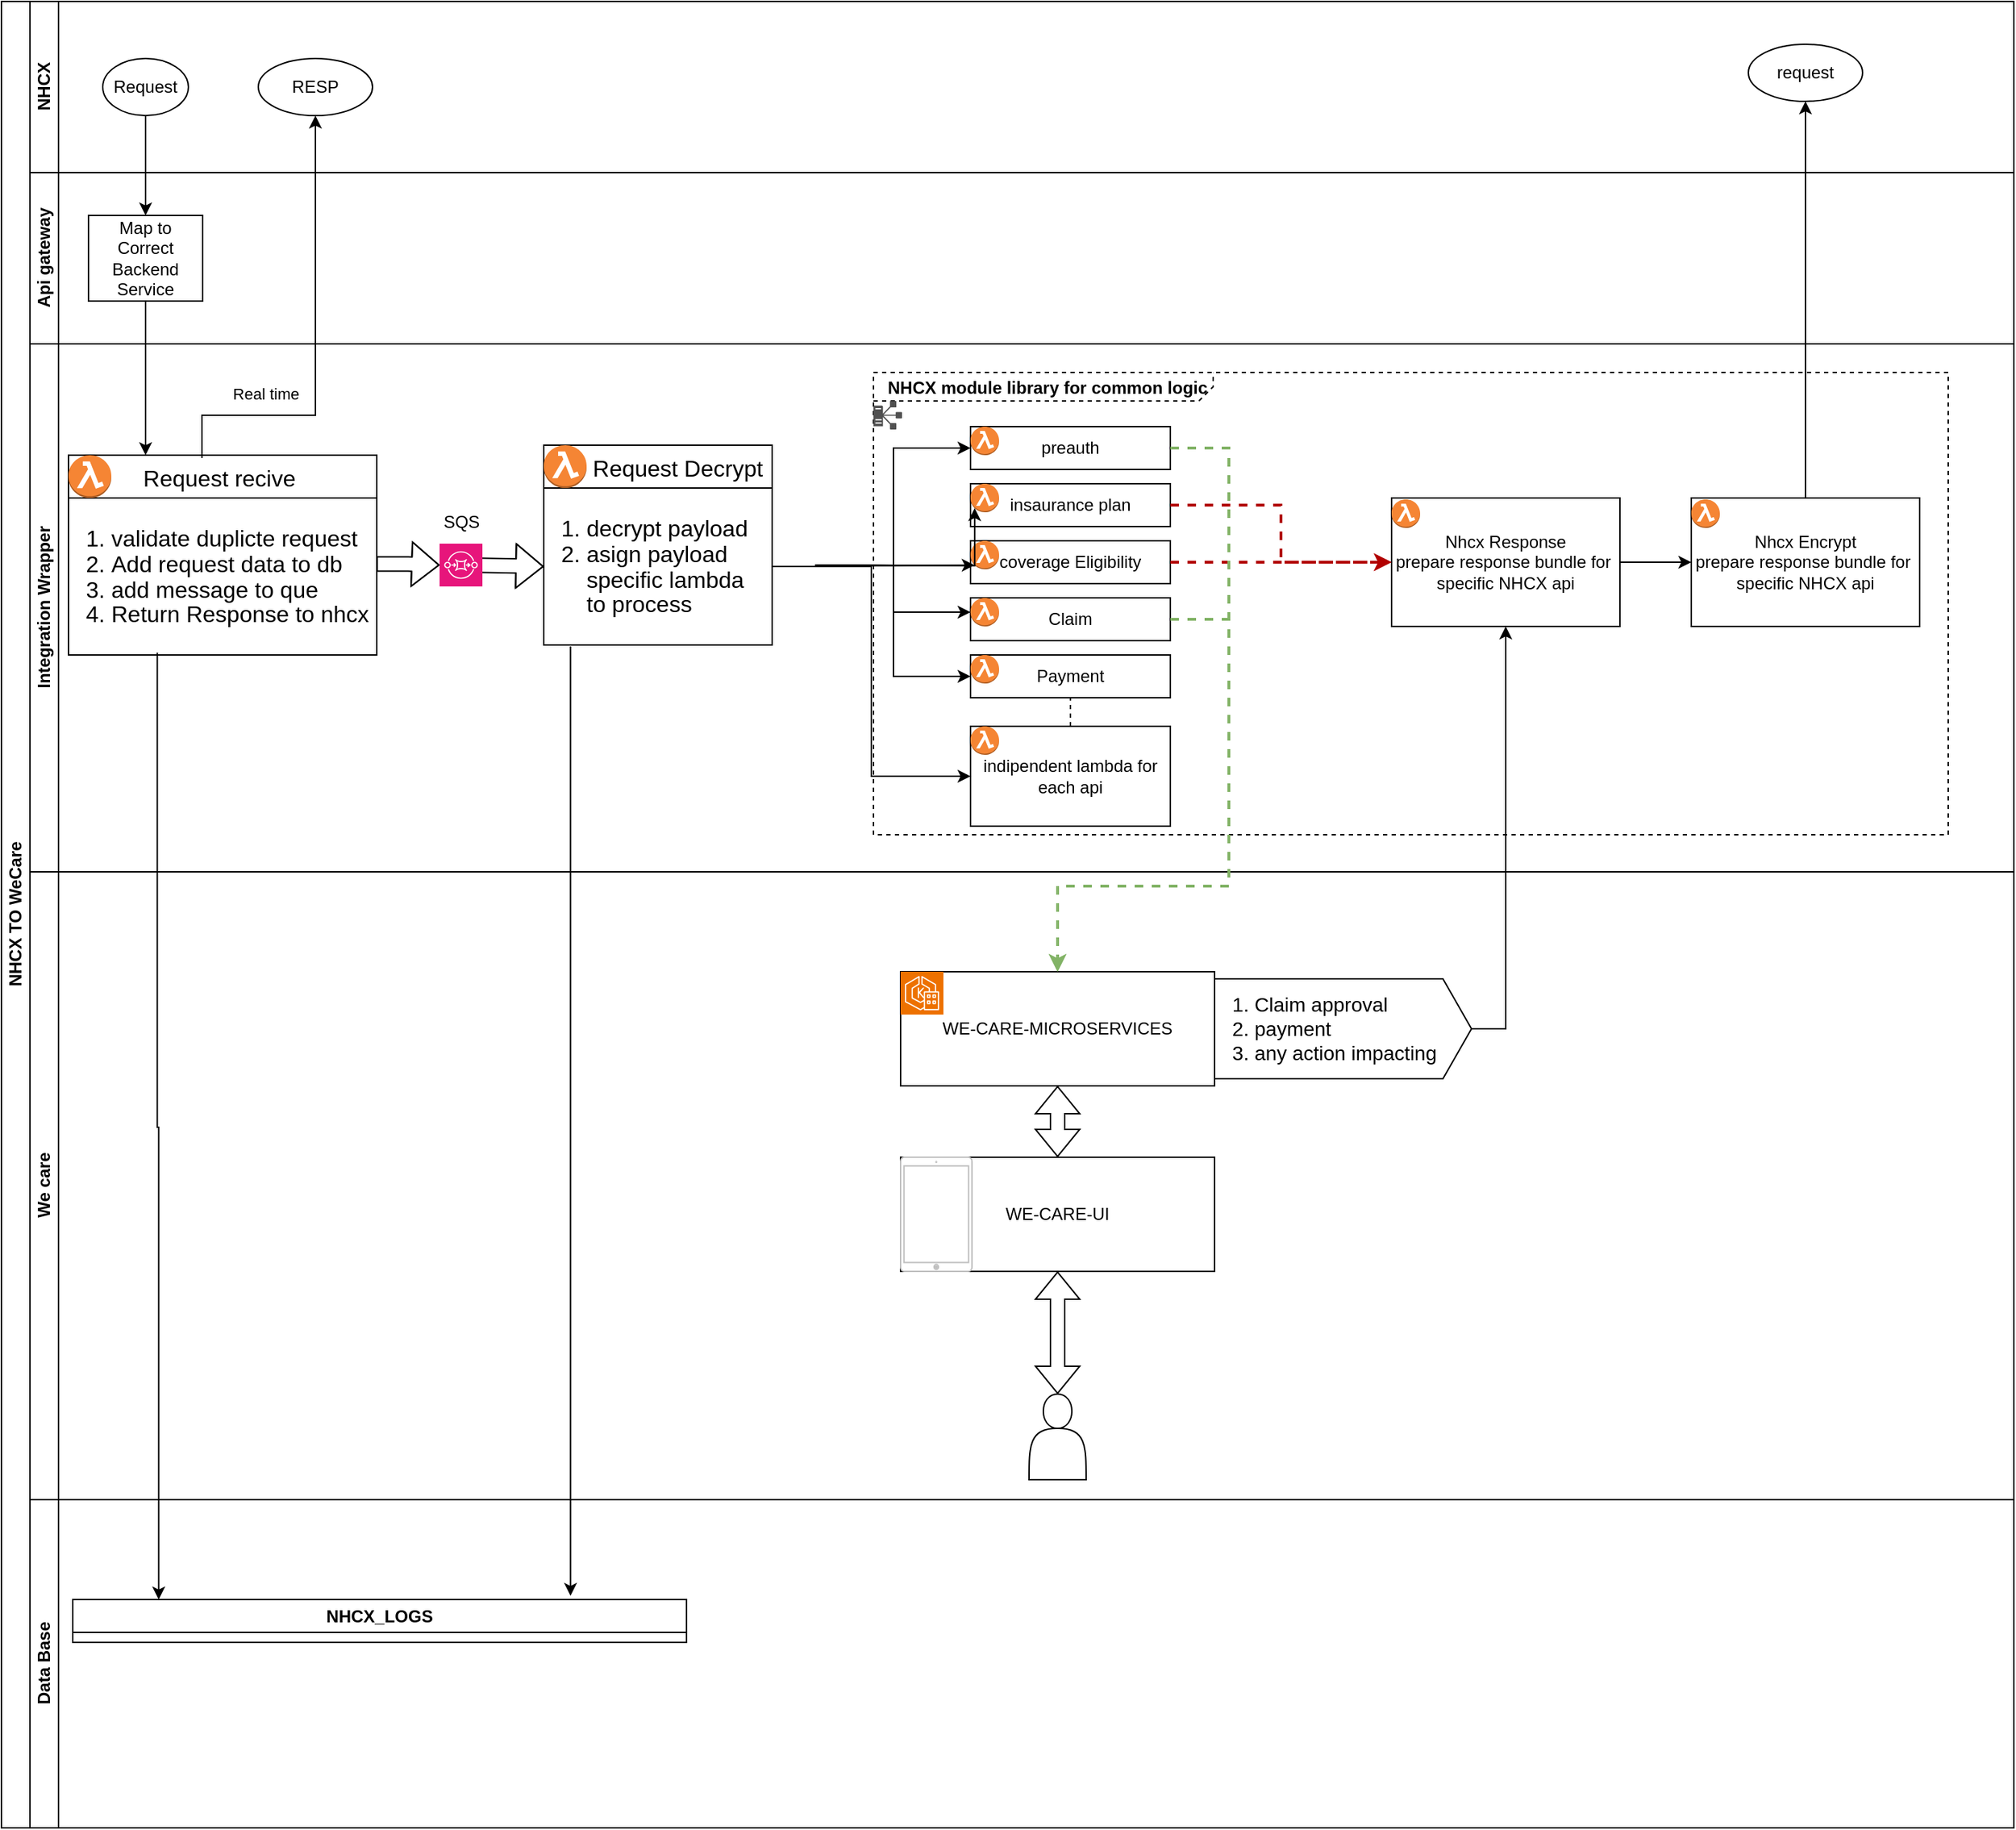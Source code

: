 <mxfile version="22.1.17" type="github" pages="5">
  <diagram id="prtHgNgQTEPvFCAcTncT" name="Claim registration">
    <mxGraphModel dx="1590" dy="873" grid="1" gridSize="10" guides="1" tooltips="1" connect="1" arrows="1" fold="1" page="1" pageScale="1" pageWidth="827" pageHeight="1169" math="0" shadow="0">
      <root>
        <mxCell id="0" />
        <mxCell id="1" parent="0" />
        <mxCell id="dNxyNK7c78bLwvsdeMH5-19" value="NHCX TO WeCare" style="swimlane;html=1;childLayout=stackLayout;resizeParent=1;resizeParentMax=0;horizontal=0;startSize=20;horizontalStack=0;align=center;" parent="1" vertex="1">
          <mxGeometry x="120" y="120" width="1410" height="1280" as="geometry">
            <mxRectangle x="120" y="120" width="40" height="60" as="alternateBounds" />
          </mxGeometry>
        </mxCell>
        <mxCell id="dNxyNK7c78bLwvsdeMH5-20" value="NHCX" style="swimlane;html=1;startSize=20;horizontal=0;" parent="dNxyNK7c78bLwvsdeMH5-19" vertex="1">
          <mxGeometry x="20" width="1390" height="120" as="geometry">
            <mxRectangle x="20" width="430" height="30" as="alternateBounds" />
          </mxGeometry>
        </mxCell>
        <UserObject label="Request" link="https://ig.hcxprotocol.io/v0.7.1/StructureDefinition-Claim.html" linkTarget="_blank" id="dNxyNK7c78bLwvsdeMH5-23">
          <mxCell style="ellipse;whiteSpace=wrap;html=1;" parent="dNxyNK7c78bLwvsdeMH5-20" vertex="1">
            <mxGeometry x="51" y="40" width="60" height="40" as="geometry" />
          </mxCell>
        </UserObject>
        <mxCell id="-nmNVNPOFhX838iEL5Bt-6" value="RESP" style="ellipse;whiteSpace=wrap;html=1;" vertex="1" parent="dNxyNK7c78bLwvsdeMH5-20">
          <mxGeometry x="160" y="40" width="80" height="40" as="geometry" />
        </mxCell>
        <mxCell id="n_Xed9ibIA65ynU_BDhb-54" value="request" style="ellipse;whiteSpace=wrap;html=1;" parent="dNxyNK7c78bLwvsdeMH5-20" vertex="1">
          <mxGeometry x="1204" y="30" width="80" height="40" as="geometry" />
        </mxCell>
        <mxCell id="dNxyNK7c78bLwvsdeMH5-21" value="Api gateway" style="swimlane;html=1;startSize=20;horizontal=0;" parent="dNxyNK7c78bLwvsdeMH5-19" vertex="1">
          <mxGeometry x="20" y="120" width="1390" height="120" as="geometry" />
        </mxCell>
        <mxCell id="dNxyNK7c78bLwvsdeMH5-24" value="Map to Correct Backend Service" style="rounded=0;whiteSpace=wrap;html=1;fontFamily=Helvetica;fontSize=12;fontColor=#000000;align=center;" parent="dNxyNK7c78bLwvsdeMH5-21" vertex="1">
          <mxGeometry x="41" y="30" width="80" height="60" as="geometry" />
        </mxCell>
        <mxCell id="dNxyNK7c78bLwvsdeMH5-22" value="Integration Wrapper&lt;br&gt;" style="swimlane;html=1;startSize=20;horizontal=0;align=center;" parent="dNxyNK7c78bLwvsdeMH5-19" vertex="1">
          <mxGeometry x="20" y="240" width="1390" height="370" as="geometry" />
        </mxCell>
        <mxCell id="-nmNVNPOFhX838iEL5Bt-11" style="edgeStyle=orthogonalEdgeStyle;rounded=0;orthogonalLoop=1;jettySize=auto;html=1;shape=flexArrow;entryX=0;entryY=0.5;entryDx=0;entryDy=0;" edge="1" parent="dNxyNK7c78bLwvsdeMH5-22" target="nkWeaoV__SSsujbizAiu-46">
          <mxGeometry relative="1" as="geometry">
            <mxPoint x="306.0" y="155" as="sourcePoint" />
            <mxPoint x="330" y="150" as="targetPoint" />
          </mxGeometry>
        </mxCell>
        <mxCell id="-nmNVNPOFhX838iEL5Bt-9" value="&lt;meta charset=&quot;utf-8&quot;&gt;&lt;span style=&quot;color: rgb(0, 0, 0); font-family: Helvetica; font-size: 11px; font-style: normal; font-variant-ligatures: normal; font-variant-caps: normal; font-weight: 400; letter-spacing: normal; orphans: 2; text-align: center; text-indent: 0px; text-transform: none; widows: 2; word-spacing: 0px; -webkit-text-stroke-width: 0px; background-color: rgb(255, 255, 255); text-decoration-thickness: initial; text-decoration-style: initial; text-decoration-color: initial; float: none; display: inline !important;&quot;&gt;Real time&lt;/span&gt;" style="text;html=1;align=center;verticalAlign=middle;resizable=0;points=[];autosize=1;strokeColor=none;fillColor=none;" vertex="1" parent="dNxyNK7c78bLwvsdeMH5-22">
          <mxGeometry x="130" y="20" width="70" height="30" as="geometry" />
        </mxCell>
        <mxCell id="-nmNVNPOFhX838iEL5Bt-12" value="" style="sketch=0;points=[[0,0,0],[0.25,0,0],[0.5,0,0],[0.75,0,0],[1,0,0],[0,1,0],[0.25,1,0],[0.5,1,0],[0.75,1,0],[1,1,0],[0,0.25,0],[0,0.5,0],[0,0.75,0],[1,0.25,0],[1,0.5,0],[1,0.75,0]];outlineConnect=0;fontColor=#232F3E;fillColor=#E7157B;strokeColor=#ffffff;dashed=0;verticalLabelPosition=bottom;verticalAlign=top;align=center;html=1;fontSize=12;fontStyle=0;aspect=fixed;shape=mxgraph.aws4.resourceIcon;resIcon=mxgraph.aws4.sqs;" vertex="1" parent="dNxyNK7c78bLwvsdeMH5-22">
          <mxGeometry x="287" y="140" width="30" height="30" as="geometry" />
        </mxCell>
        <mxCell id="-nmNVNPOFhX838iEL5Bt-13" value="" style="edgeStyle=orthogonalEdgeStyle;rounded=0;orthogonalLoop=1;jettySize=auto;html=1;shape=flexArrow;exitX=0.999;exitY=0.421;exitDx=0;exitDy=0;exitPerimeter=0;" edge="1" parent="dNxyNK7c78bLwvsdeMH5-22" source="nkWeaoV__SSsujbizAiu-28" target="-nmNVNPOFhX838iEL5Bt-12">
          <mxGeometry relative="1" as="geometry">
            <mxPoint x="251" y="155" as="sourcePoint" />
            <mxPoint x="480" y="515" as="targetPoint" />
          </mxGeometry>
        </mxCell>
        <mxCell id="-nmNVNPOFhX838iEL5Bt-14" value="SQS" style="text;html=1;align=center;verticalAlign=middle;resizable=0;points=[];autosize=1;strokeColor=none;fillColor=none;" vertex="1" parent="dNxyNK7c78bLwvsdeMH5-22">
          <mxGeometry x="277" y="110" width="50" height="30" as="geometry" />
        </mxCell>
        <mxCell id="nkWeaoV__SSsujbizAiu-27" value="Request recive " style="shape=table;startSize=30;container=1;collapsible=0;childLayout=tableLayout;fixedRows=1;rowLines=0;fontStyle=0;strokeColor=default;fontSize=16;" vertex="1" parent="dNxyNK7c78bLwvsdeMH5-22">
          <mxGeometry x="27" y="78" width="216" height="140" as="geometry" />
        </mxCell>
        <mxCell id="nkWeaoV__SSsujbizAiu-28" value="" style="shape=tableRow;horizontal=0;startSize=0;swimlaneHead=0;swimlaneBody=0;top=0;left=0;bottom=0;right=0;collapsible=0;dropTarget=0;fillColor=none;points=[[0,0.5],[1,0.5]];portConstraint=eastwest;strokeColor=inherit;fontSize=16;" vertex="1" parent="nkWeaoV__SSsujbizAiu-27">
          <mxGeometry y="30" width="216" height="110" as="geometry" />
        </mxCell>
        <mxCell id="nkWeaoV__SSsujbizAiu-30" value="&lt;ol style=&quot;line-height: 110%;&quot;&gt;&lt;li&gt;&lt;span style=&quot;background-color: initial;&quot;&gt;validate duplicte request&lt;/span&gt;&lt;/li&gt;&lt;li&gt;&lt;span style=&quot;background-color: initial;&quot;&gt;Add request data to db&lt;/span&gt;&lt;/li&gt;&lt;li&gt;&lt;span style=&quot;background-color: initial;&quot;&gt;add message to que&lt;/span&gt;&lt;/li&gt;&lt;li&gt;&lt;span style=&quot;background-color: initial;&quot;&gt;Return Response to nhcx&lt;/span&gt;&lt;/li&gt;&lt;/ol&gt;" style="shape=partialRectangle;html=1;whiteSpace=wrap;connectable=0;fillColor=none;top=0;left=0;bottom=0;right=0;align=left;spacingLeft=-12;overflow=hidden;strokeColor=inherit;fontSize=16;" vertex="1" parent="nkWeaoV__SSsujbizAiu-28">
          <mxGeometry width="216" height="110" as="geometry">
            <mxRectangle width="216" height="110" as="alternateBounds" />
          </mxGeometry>
        </mxCell>
        <mxCell id="nkWeaoV__SSsujbizAiu-22" value="" style="outlineConnect=0;dashed=0;verticalLabelPosition=bottom;verticalAlign=top;align=center;html=1;shape=mxgraph.aws3.lambda_function;fillColor=#F58534;gradientColor=none;" vertex="1" parent="dNxyNK7c78bLwvsdeMH5-22">
          <mxGeometry x="27" y="78" width="30" height="30" as="geometry" />
        </mxCell>
        <mxCell id="-nmNVNPOFhX838iEL5Bt-26" value="&lt;p style=&quot;margin:0px;margin-top:4px;margin-left:10px;text-align:left;&quot;&gt;&lt;b&gt;NHCX module library for common logic&lt;/b&gt;&lt;/p&gt;" style="html=1;shape=mxgraph.sysml.package;labelX=238.89;align=left;spacingLeft=10;overflow=fill;recursiveResize=0;fillColor=none;dashed=1;" vertex="1" parent="dNxyNK7c78bLwvsdeMH5-22">
          <mxGeometry x="591" y="20" width="753" height="324" as="geometry" />
        </mxCell>
        <mxCell id="-nmNVNPOFhX838iEL5Bt-25" value="" style="sketch=0;pointerEvents=1;shadow=0;dashed=0;html=1;strokeColor=none;labelPosition=center;verticalLabelPosition=bottom;verticalAlign=top;align=center;fillColor=#505050;shape=mxgraph.mscae.oms.dependency_monitor" vertex="1" parent="-nmNVNPOFhX838iEL5Bt-26">
          <mxGeometry y="20" width="20" height="20" as="geometry" />
        </mxCell>
        <mxCell id="-nmNVNPOFhX838iEL5Bt-74" style="edgeStyle=orthogonalEdgeStyle;rounded=0;orthogonalLoop=1;jettySize=auto;html=1;entryX=0;entryY=0.5;entryDx=0;entryDy=0;" edge="1" parent="dNxyNK7c78bLwvsdeMH5-22" source="-nmNVNPOFhX838iEL5Bt-72" target="-nmNVNPOFhX838iEL5Bt-76">
          <mxGeometry relative="1" as="geometry">
            <mxPoint x="1164" y="165" as="targetPoint" />
          </mxGeometry>
        </mxCell>
        <mxCell id="-nmNVNPOFhX838iEL5Bt-72" value="Nhcx Response&lt;br&gt;prepare response bundle for&amp;nbsp;&lt;br&gt;specific NHCX api" style="rounded=0;whiteSpace=wrap;html=1;fontFamily=Helvetica;fontSize=12;fontColor=#000000;align=center;" vertex="1" parent="dNxyNK7c78bLwvsdeMH5-22">
          <mxGeometry x="954" y="108" width="160" height="90" as="geometry" />
        </mxCell>
        <mxCell id="-nmNVNPOFhX838iEL5Bt-73" value="" style="outlineConnect=0;dashed=0;verticalLabelPosition=bottom;verticalAlign=top;align=center;html=1;shape=mxgraph.aws3.lambda_function;fillColor=#F58534;gradientColor=none;" vertex="1" parent="dNxyNK7c78bLwvsdeMH5-22">
          <mxGeometry x="954" y="109" width="20" height="20" as="geometry" />
        </mxCell>
        <mxCell id="-nmNVNPOFhX838iEL5Bt-76" value="Nhcx Encrypt&lt;br&gt;prepare response bundle for&amp;nbsp;&lt;br&gt;specific NHCX api" style="rounded=0;whiteSpace=wrap;html=1;fontFamily=Helvetica;fontSize=12;fontColor=#000000;align=center;" vertex="1" parent="dNxyNK7c78bLwvsdeMH5-22">
          <mxGeometry x="1164" y="108" width="160" height="90" as="geometry" />
        </mxCell>
        <mxCell id="-nmNVNPOFhX838iEL5Bt-87" value="" style="outlineConnect=0;dashed=0;verticalLabelPosition=bottom;verticalAlign=top;align=center;html=1;shape=mxgraph.aws3.lambda_function;fillColor=#F58534;gradientColor=none;" vertex="1" parent="dNxyNK7c78bLwvsdeMH5-22">
          <mxGeometry x="1164" y="109" width="20" height="20" as="geometry" />
        </mxCell>
        <mxCell id="-nmNVNPOFhX838iEL5Bt-39" value="" style="group" vertex="1" connectable="0" parent="dNxyNK7c78bLwvsdeMH5-22">
          <mxGeometry x="604" y="22" width="280" height="320" as="geometry" />
        </mxCell>
        <mxCell id="-nmNVNPOFhX838iEL5Bt-17" value="preauth" style="rounded=0;whiteSpace=wrap;html=1;fontFamily=Helvetica;fontSize=12;fontColor=#000000;align=center;" vertex="1" parent="-nmNVNPOFhX838iEL5Bt-39">
          <mxGeometry x="55" y="36" width="140" height="30" as="geometry" />
        </mxCell>
        <mxCell id="-nmNVNPOFhX838iEL5Bt-18" value="insaurance plan" style="rounded=0;whiteSpace=wrap;html=1;fontFamily=Helvetica;fontSize=12;fontColor=#000000;align=center;" vertex="1" parent="-nmNVNPOFhX838iEL5Bt-39">
          <mxGeometry x="55" y="76" width="140" height="30" as="geometry" />
        </mxCell>
        <mxCell id="-nmNVNPOFhX838iEL5Bt-19" value="coverage Eligibility" style="rounded=0;whiteSpace=wrap;html=1;fontFamily=Helvetica;fontSize=12;fontColor=#000000;align=center;" vertex="1" parent="-nmNVNPOFhX838iEL5Bt-39">
          <mxGeometry x="55" y="116" width="140" height="30" as="geometry" />
        </mxCell>
        <mxCell id="-nmNVNPOFhX838iEL5Bt-20" value="Claim" style="rounded=0;whiteSpace=wrap;html=1;fontFamily=Helvetica;fontSize=12;fontColor=#000000;align=center;" vertex="1" parent="-nmNVNPOFhX838iEL5Bt-39">
          <mxGeometry x="55" y="156" width="140" height="30" as="geometry" />
        </mxCell>
        <mxCell id="-nmNVNPOFhX838iEL5Bt-21" value="Payment" style="rounded=0;whiteSpace=wrap;html=1;fontFamily=Helvetica;fontSize=12;fontColor=#000000;align=center;" vertex="1" parent="-nmNVNPOFhX838iEL5Bt-39">
          <mxGeometry x="55" y="196" width="140" height="30" as="geometry" />
        </mxCell>
        <mxCell id="-nmNVNPOFhX838iEL5Bt-22" value="indipendent lambda for each api" style="rounded=0;whiteSpace=wrap;html=1;fontFamily=Helvetica;fontSize=12;fontColor=#000000;align=center;" vertex="1" parent="-nmNVNPOFhX838iEL5Bt-39">
          <mxGeometry x="55" y="246" width="140" height="70" as="geometry" />
        </mxCell>
        <mxCell id="-nmNVNPOFhX838iEL5Bt-24" value="" style="endArrow=none;dashed=1;html=1;rounded=0;entryX=0.5;entryY=1;entryDx=0;entryDy=0;exitX=0.5;exitY=0;exitDx=0;exitDy=0;" edge="1" parent="-nmNVNPOFhX838iEL5Bt-39" source="-nmNVNPOFhX838iEL5Bt-22" target="-nmNVNPOFhX838iEL5Bt-21">
          <mxGeometry width="50" height="50" relative="1" as="geometry">
            <mxPoint x="-49" y="306" as="sourcePoint" />
            <mxPoint x="1" y="256" as="targetPoint" />
          </mxGeometry>
        </mxCell>
        <mxCell id="-nmNVNPOFhX838iEL5Bt-32" value="" style="outlineConnect=0;dashed=0;verticalLabelPosition=bottom;verticalAlign=top;align=center;html=1;shape=mxgraph.aws3.lambda_function;fillColor=#F58534;gradientColor=none;" vertex="1" parent="-nmNVNPOFhX838iEL5Bt-39">
          <mxGeometry x="55" y="36" width="20" height="20" as="geometry" />
        </mxCell>
        <mxCell id="-nmNVNPOFhX838iEL5Bt-33" value="" style="outlineConnect=0;dashed=0;verticalLabelPosition=bottom;verticalAlign=top;align=center;html=1;shape=mxgraph.aws3.lambda_function;fillColor=#F58534;gradientColor=none;" vertex="1" parent="-nmNVNPOFhX838iEL5Bt-39">
          <mxGeometry x="55" y="76" width="20" height="20" as="geometry" />
        </mxCell>
        <mxCell id="-nmNVNPOFhX838iEL5Bt-34" value="" style="outlineConnect=0;dashed=0;verticalLabelPosition=bottom;verticalAlign=top;align=center;html=1;shape=mxgraph.aws3.lambda_function;fillColor=#F58534;gradientColor=none;" vertex="1" parent="-nmNVNPOFhX838iEL5Bt-39">
          <mxGeometry x="55" y="116" width="20" height="20" as="geometry" />
        </mxCell>
        <mxCell id="-nmNVNPOFhX838iEL5Bt-35" value="" style="outlineConnect=0;dashed=0;verticalLabelPosition=bottom;verticalAlign=top;align=center;html=1;shape=mxgraph.aws3.lambda_function;fillColor=#F58534;gradientColor=none;" vertex="1" parent="-nmNVNPOFhX838iEL5Bt-39">
          <mxGeometry x="55" y="156" width="20" height="20" as="geometry" />
        </mxCell>
        <mxCell id="-nmNVNPOFhX838iEL5Bt-36" value="" style="outlineConnect=0;dashed=0;verticalLabelPosition=bottom;verticalAlign=top;align=center;html=1;shape=mxgraph.aws3.lambda_function;fillColor=#F58534;gradientColor=none;" vertex="1" parent="-nmNVNPOFhX838iEL5Bt-39">
          <mxGeometry x="55" y="196" width="20" height="20" as="geometry" />
        </mxCell>
        <mxCell id="-nmNVNPOFhX838iEL5Bt-37" value="" style="outlineConnect=0;dashed=0;verticalLabelPosition=bottom;verticalAlign=top;align=center;html=1;shape=mxgraph.aws3.lambda_function;fillColor=#F58534;gradientColor=none;" vertex="1" parent="-nmNVNPOFhX838iEL5Bt-39">
          <mxGeometry x="55" y="246" width="20" height="20" as="geometry" />
        </mxCell>
        <mxCell id="-nmNVNPOFhX838iEL5Bt-46" style="edgeStyle=orthogonalEdgeStyle;rounded=0;orthogonalLoop=1;jettySize=auto;html=1;entryX=0;entryY=0.5;entryDx=0;entryDy=0;" edge="1" parent="dNxyNK7c78bLwvsdeMH5-22" target="-nmNVNPOFhX838iEL5Bt-17">
          <mxGeometry relative="1" as="geometry">
            <mxPoint x="550" y="155" as="sourcePoint" />
          </mxGeometry>
        </mxCell>
        <mxCell id="-nmNVNPOFhX838iEL5Bt-47" style="edgeStyle=orthogonalEdgeStyle;rounded=0;orthogonalLoop=1;jettySize=auto;html=1;exitX=1;exitY=0.5;exitDx=0;exitDy=0;entryX=0.145;entryY=0.855;entryDx=0;entryDy=0;entryPerimeter=0;" edge="1" parent="dNxyNK7c78bLwvsdeMH5-22" target="-nmNVNPOFhX838iEL5Bt-33">
          <mxGeometry relative="1" as="geometry">
            <mxPoint x="550" y="155" as="sourcePoint" />
          </mxGeometry>
        </mxCell>
        <mxCell id="-nmNVNPOFhX838iEL5Bt-48" style="edgeStyle=orthogonalEdgeStyle;rounded=0;orthogonalLoop=1;jettySize=auto;html=1;exitX=1;exitY=0.5;exitDx=0;exitDy=0;entryX=0.145;entryY=0.855;entryDx=0;entryDy=0;entryPerimeter=0;" edge="1" parent="dNxyNK7c78bLwvsdeMH5-22" target="-nmNVNPOFhX838iEL5Bt-34">
          <mxGeometry relative="1" as="geometry">
            <mxPoint x="550" y="155" as="sourcePoint" />
          </mxGeometry>
        </mxCell>
        <mxCell id="-nmNVNPOFhX838iEL5Bt-50" style="edgeStyle=orthogonalEdgeStyle;rounded=0;orthogonalLoop=1;jettySize=auto;html=1;entryX=0;entryY=0.5;entryDx=0;entryDy=0;entryPerimeter=0;" edge="1" parent="dNxyNK7c78bLwvsdeMH5-22" target="-nmNVNPOFhX838iEL5Bt-35">
          <mxGeometry relative="1" as="geometry">
            <mxPoint x="550" y="155" as="sourcePoint" />
          </mxGeometry>
        </mxCell>
        <mxCell id="-nmNVNPOFhX838iEL5Bt-51" style="edgeStyle=orthogonalEdgeStyle;rounded=0;orthogonalLoop=1;jettySize=auto;html=1;entryX=0;entryY=0.5;entryDx=0;entryDy=0;" edge="1" parent="dNxyNK7c78bLwvsdeMH5-22" target="-nmNVNPOFhX838iEL5Bt-21">
          <mxGeometry relative="1" as="geometry">
            <mxPoint x="550" y="155" as="sourcePoint" />
          </mxGeometry>
        </mxCell>
        <mxCell id="-nmNVNPOFhX838iEL5Bt-52" style="edgeStyle=orthogonalEdgeStyle;rounded=0;orthogonalLoop=1;jettySize=auto;html=1;entryX=0;entryY=0.5;entryDx=0;entryDy=0;exitX=1;exitY=0.5;exitDx=0;exitDy=0;" edge="1" parent="dNxyNK7c78bLwvsdeMH5-22" source="nkWeaoV__SSsujbizAiu-46" target="-nmNVNPOFhX838iEL5Bt-22">
          <mxGeometry relative="1" as="geometry">
            <mxPoint x="550" y="155" as="sourcePoint" />
          </mxGeometry>
        </mxCell>
        <mxCell id="-nmNVNPOFhX838iEL5Bt-79" style="edgeStyle=orthogonalEdgeStyle;rounded=0;orthogonalLoop=1;jettySize=auto;html=1;entryX=0;entryY=0.5;entryDx=0;entryDy=0;dashed=1;fillColor=#e51400;strokeColor=#B20000;strokeWidth=2;exitX=1;exitY=0.5;exitDx=0;exitDy=0;" edge="1" parent="dNxyNK7c78bLwvsdeMH5-22" source="-nmNVNPOFhX838iEL5Bt-18" target="-nmNVNPOFhX838iEL5Bt-72">
          <mxGeometry relative="1" as="geometry" />
        </mxCell>
        <mxCell id="-nmNVNPOFhX838iEL5Bt-82" style="edgeStyle=orthogonalEdgeStyle;rounded=0;orthogonalLoop=1;jettySize=auto;html=1;entryX=0;entryY=0.5;entryDx=0;entryDy=0;fillColor=#e51400;strokeColor=#B20000;strokeWidth=2;dashed=1;" edge="1" parent="dNxyNK7c78bLwvsdeMH5-22" source="-nmNVNPOFhX838iEL5Bt-19" target="-nmNVNPOFhX838iEL5Bt-72">
          <mxGeometry relative="1" as="geometry" />
        </mxCell>
        <mxCell id="nkWeaoV__SSsujbizAiu-49" value="" style="group" vertex="1" connectable="0" parent="dNxyNK7c78bLwvsdeMH5-22">
          <mxGeometry x="360" y="71" width="160" height="140" as="geometry" />
        </mxCell>
        <mxCell id="nkWeaoV__SSsujbizAiu-45" value="Request Decrypt " style="shape=table;startSize=30;container=1;collapsible=0;childLayout=tableLayout;fixedRows=1;rowLines=0;fontStyle=0;strokeColor=default;fontSize=16;align=right;" vertex="1" parent="nkWeaoV__SSsujbizAiu-49">
          <mxGeometry width="160" height="140" as="geometry" />
        </mxCell>
        <mxCell id="nkWeaoV__SSsujbizAiu-46" value="" style="shape=tableRow;horizontal=0;startSize=0;swimlaneHead=0;swimlaneBody=0;top=0;left=0;bottom=0;right=0;collapsible=0;dropTarget=0;fillColor=none;points=[[0,0.5],[1,0.5]];portConstraint=eastwest;strokeColor=inherit;fontSize=16;" vertex="1" parent="nkWeaoV__SSsujbizAiu-45">
          <mxGeometry y="30" width="160" height="110" as="geometry" />
        </mxCell>
        <mxCell id="nkWeaoV__SSsujbizAiu-47" value="&lt;ol style=&quot;line-height: 110%;&quot;&gt;&lt;li&gt;&lt;span style=&quot;background-color: initial;&quot;&gt;decrypt payload&lt;/span&gt;&lt;br&gt;&lt;/li&gt;&lt;li&gt;asign payload&amp;nbsp;&lt;br&gt;specific lambda&lt;br&gt;to process&lt;/li&gt;&lt;/ol&gt;" style="shape=partialRectangle;html=1;whiteSpace=wrap;connectable=0;fillColor=none;top=0;left=0;bottom=0;right=0;align=left;spacingLeft=-12;overflow=hidden;strokeColor=inherit;fontSize=16;" vertex="1" parent="nkWeaoV__SSsujbizAiu-46">
          <mxGeometry width="160" height="110" as="geometry">
            <mxRectangle width="160" height="110" as="alternateBounds" />
          </mxGeometry>
        </mxCell>
        <mxCell id="nkWeaoV__SSsujbizAiu-48" value="" style="outlineConnect=0;dashed=0;verticalLabelPosition=bottom;verticalAlign=top;align=center;html=1;shape=mxgraph.aws3.lambda_function;fillColor=#F58534;gradientColor=none;" vertex="1" parent="nkWeaoV__SSsujbizAiu-49">
          <mxGeometry width="30" height="30" as="geometry" />
        </mxCell>
        <mxCell id="n_Xed9ibIA65ynU_BDhb-4" value="We care" style="swimlane;html=1;startSize=20;horizontal=0;" parent="dNxyNK7c78bLwvsdeMH5-19" vertex="1">
          <mxGeometry x="20" y="610" width="1390" height="440" as="geometry" />
        </mxCell>
        <mxCell id="-nmNVNPOFhX838iEL5Bt-53" value="WE-CARE-MICROSERVICES" style="rounded=0;whiteSpace=wrap;html=1;fontFamily=Helvetica;fontSize=12;fontColor=#000000;align=center;" vertex="1" parent="n_Xed9ibIA65ynU_BDhb-4">
          <mxGeometry x="610" y="70" width="220" height="80" as="geometry" />
        </mxCell>
        <mxCell id="-nmNVNPOFhX838iEL5Bt-55" value="" style="sketch=0;points=[[0,0,0],[0.25,0,0],[0.5,0,0],[0.75,0,0],[1,0,0],[0,1,0],[0.25,1,0],[0.5,1,0],[0.75,1,0],[1,1,0],[0,0.25,0],[0,0.5,0],[0,0.75,0],[1,0.25,0],[1,0.5,0],[1,0.75,0]];outlineConnect=0;fontColor=#232F3E;fillColor=#ED7100;strokeColor=#ffffff;dashed=0;verticalLabelPosition=bottom;verticalAlign=top;align=center;html=1;fontSize=12;fontStyle=0;aspect=fixed;shape=mxgraph.aws4.resourceIcon;resIcon=mxgraph.aws4.eks_anywhere;" vertex="1" parent="n_Xed9ibIA65ynU_BDhb-4">
          <mxGeometry x="610" y="70" width="30" height="30" as="geometry" />
        </mxCell>
        <mxCell id="-nmNVNPOFhX838iEL5Bt-57" value="WE-CARE-UI&lt;br&gt;" style="rounded=0;whiteSpace=wrap;html=1;fontFamily=Helvetica;fontSize=12;fontColor=#000000;align=center;" vertex="1" parent="n_Xed9ibIA65ynU_BDhb-4">
          <mxGeometry x="610" y="200" width="220" height="80" as="geometry" />
        </mxCell>
        <mxCell id="-nmNVNPOFhX838iEL5Bt-56" value="" style="html=1;verticalLabelPosition=bottom;labelBackgroundColor=#ffffff;verticalAlign=top;shadow=0;dashed=0;strokeWidth=1;shape=mxgraph.ios7.misc.ipad10inch;strokeColor=#c0c0c0;" vertex="1" parent="n_Xed9ibIA65ynU_BDhb-4">
          <mxGeometry x="610" y="200" width="50" height="80" as="geometry" />
        </mxCell>
        <mxCell id="-nmNVNPOFhX838iEL5Bt-58" value="" style="shape=actor;whiteSpace=wrap;html=1;" vertex="1" parent="n_Xed9ibIA65ynU_BDhb-4">
          <mxGeometry x="700" y="366" width="40" height="60" as="geometry" />
        </mxCell>
        <mxCell id="-nmNVNPOFhX838iEL5Bt-61" value="" style="shape=flexArrow;endArrow=classic;startArrow=classic;html=1;rounded=0;entryX=0.5;entryY=1;entryDx=0;entryDy=0;exitX=0.5;exitY=0;exitDx=0;exitDy=0;" edge="1" parent="n_Xed9ibIA65ynU_BDhb-4" source="-nmNVNPOFhX838iEL5Bt-57" target="-nmNVNPOFhX838iEL5Bt-53">
          <mxGeometry width="100" height="100" relative="1" as="geometry">
            <mxPoint x="670" y="290" as="sourcePoint" />
            <mxPoint x="770" y="190" as="targetPoint" />
          </mxGeometry>
        </mxCell>
        <mxCell id="-nmNVNPOFhX838iEL5Bt-65" value="" style="shape=flexArrow;endArrow=classic;startArrow=classic;html=1;rounded=0;entryX=0.5;entryY=1;entryDx=0;entryDy=0;exitX=0.5;exitY=0;exitDx=0;exitDy=0;" edge="1" parent="n_Xed9ibIA65ynU_BDhb-4" target="-nmNVNPOFhX838iEL5Bt-57">
          <mxGeometry width="100" height="100" relative="1" as="geometry">
            <mxPoint x="720" y="366" as="sourcePoint" />
            <mxPoint x="742" y="176" as="targetPoint" />
          </mxGeometry>
        </mxCell>
        <mxCell id="-nmNVNPOFhX838iEL5Bt-66" value="&lt;ol&gt;&lt;li&gt;Claim approval&lt;/li&gt;&lt;li&gt;payment&lt;/li&gt;&lt;li&gt;any action impacting&lt;/li&gt;&lt;/ol&gt;" style="html=1;shape=mxgraph.infographic.ribbonSimple;notch1=0;notch2=20;align=left;verticalAlign=middle;fontSize=14;fontStyle=0;fillColor=#FFFFFF;whiteSpace=wrap;rotation=0;spacingLeft=-14;" vertex="1" parent="n_Xed9ibIA65ynU_BDhb-4">
          <mxGeometry x="830" y="75" width="180" height="70" as="geometry" />
        </mxCell>
        <mxCell id="n_Xed9ibIA65ynU_BDhb-3" value="Data Base" style="swimlane;html=1;startSize=20;horizontal=0;" parent="dNxyNK7c78bLwvsdeMH5-19" vertex="1">
          <mxGeometry x="20" y="1050" width="1390" height="230" as="geometry" />
        </mxCell>
        <UserObject label="NHCX_LOGS" link="data:page/id,4wlm6lmaPrlt67HvVmds" id="n_Xed9ibIA65ynU_BDhb-13">
          <mxCell style="swimlane;whiteSpace=wrap;html=1;" parent="n_Xed9ibIA65ynU_BDhb-3" vertex="1" collapsed="1">
            <mxGeometry x="30" y="70" width="430" height="30" as="geometry">
              <mxRectangle x="32" y="70" width="96" height="80" as="alternateBounds" />
            </mxGeometry>
          </mxCell>
        </UserObject>
        <mxCell id="dNxyNK7c78bLwvsdeMH5-25" value="" style="edgeStyle=orthogonalEdgeStyle;rounded=0;orthogonalLoop=1;jettySize=auto;html=1;" parent="dNxyNK7c78bLwvsdeMH5-19" source="dNxyNK7c78bLwvsdeMH5-23" target="dNxyNK7c78bLwvsdeMH5-24" edge="1">
          <mxGeometry relative="1" as="geometry" />
        </mxCell>
        <mxCell id="-nmNVNPOFhX838iEL5Bt-3" style="edgeStyle=orthogonalEdgeStyle;rounded=0;orthogonalLoop=1;jettySize=auto;html=1;entryX=0.14;entryY=0;entryDx=0;entryDy=0;entryPerimeter=0;exitX=0.288;exitY=0.985;exitDx=0;exitDy=0;exitPerimeter=0;" edge="1" parent="dNxyNK7c78bLwvsdeMH5-19" source="nkWeaoV__SSsujbizAiu-28" target="n_Xed9ibIA65ynU_BDhb-13">
          <mxGeometry relative="1" as="geometry">
            <mxPoint x="110" y="1020" as="targetPoint" />
            <mxPoint x="110" y="470" as="sourcePoint" />
            <Array as="points">
              <mxPoint x="109" y="789" />
              <mxPoint x="110" y="789" />
            </Array>
          </mxGeometry>
        </mxCell>
        <mxCell id="-nmNVNPOFhX838iEL5Bt-7" style="edgeStyle=orthogonalEdgeStyle;rounded=0;orthogonalLoop=1;jettySize=auto;html=1;exitX=0.75;exitY=0;exitDx=0;exitDy=0;entryX=0.5;entryY=1;entryDx=0;entryDy=0;" edge="1" parent="dNxyNK7c78bLwvsdeMH5-19" target="-nmNVNPOFhX838iEL5Bt-6">
          <mxGeometry relative="1" as="geometry">
            <mxPoint x="140.5" y="320" as="sourcePoint" />
            <Array as="points">
              <mxPoint x="141" y="290" />
              <mxPoint x="220" y="290" />
            </Array>
          </mxGeometry>
        </mxCell>
        <mxCell id="-nmNVNPOFhX838iEL5Bt-16" style="edgeStyle=orthogonalEdgeStyle;rounded=0;orthogonalLoop=1;jettySize=auto;html=1;entryX=0.811;entryY=-0.086;entryDx=0;entryDy=0;exitX=0.117;exitY=1.009;exitDx=0;exitDy=0;entryPerimeter=0;exitPerimeter=0;" edge="1" parent="dNxyNK7c78bLwvsdeMH5-19" source="nkWeaoV__SSsujbizAiu-46" target="n_Xed9ibIA65ynU_BDhb-13">
          <mxGeometry relative="1" as="geometry">
            <mxPoint x="398.5" y="440" as="sourcePoint" />
            <mxPoint x="322" y="1110" as="targetPoint" />
          </mxGeometry>
        </mxCell>
        <mxCell id="-nmNVNPOFhX838iEL5Bt-71" style="edgeStyle=orthogonalEdgeStyle;rounded=0;orthogonalLoop=1;jettySize=auto;html=1;entryX=0.5;entryY=1;entryDx=0;entryDy=0;exitX=1;exitY=0.5;exitDx=0;exitDy=0;exitPerimeter=0;" edge="1" parent="dNxyNK7c78bLwvsdeMH5-19" source="-nmNVNPOFhX838iEL5Bt-66" target="-nmNVNPOFhX838iEL5Bt-72">
          <mxGeometry relative="1" as="geometry">
            <mxPoint x="851" y="450" as="targetPoint" />
            <mxPoint x="711" y="665" as="sourcePoint" />
          </mxGeometry>
        </mxCell>
        <mxCell id="-nmNVNPOFhX838iEL5Bt-77" style="edgeStyle=orthogonalEdgeStyle;rounded=0;orthogonalLoop=1;jettySize=auto;html=1;" edge="1" parent="dNxyNK7c78bLwvsdeMH5-19" source="-nmNVNPOFhX838iEL5Bt-76" target="n_Xed9ibIA65ynU_BDhb-54">
          <mxGeometry relative="1" as="geometry" />
        </mxCell>
        <mxCell id="nkWeaoV__SSsujbizAiu-43" style="edgeStyle=orthogonalEdgeStyle;rounded=0;orthogonalLoop=1;jettySize=auto;html=1;entryX=0.25;entryY=0;entryDx=0;entryDy=0;" edge="1" parent="dNxyNK7c78bLwvsdeMH5-19" source="dNxyNK7c78bLwvsdeMH5-24" target="nkWeaoV__SSsujbizAiu-27">
          <mxGeometry relative="1" as="geometry" />
        </mxCell>
        <mxCell id="-nmNVNPOFhX838iEL5Bt-83" style="edgeStyle=orthogonalEdgeStyle;rounded=0;orthogonalLoop=1;jettySize=auto;html=1;exitX=1;exitY=0.5;exitDx=0;exitDy=0;fillColor=#d5e8d4;gradientColor=#97d077;strokeColor=#82b366;strokeWidth=2;dashed=1;entryX=0.5;entryY=0;entryDx=0;entryDy=0;" edge="1" parent="dNxyNK7c78bLwvsdeMH5-19" source="-nmNVNPOFhX838iEL5Bt-17" target="-nmNVNPOFhX838iEL5Bt-53">
          <mxGeometry relative="1" as="geometry">
            <Array as="points">
              <mxPoint x="860" y="313" />
              <mxPoint x="860" y="620" />
              <mxPoint x="740" y="620" />
            </Array>
          </mxGeometry>
        </mxCell>
        <mxCell id="nkWeaoV__SSsujbizAiu-52" style="edgeStyle=orthogonalEdgeStyle;rounded=0;orthogonalLoop=1;jettySize=auto;html=1;exitX=1;exitY=0.5;exitDx=0;exitDy=0;fillColor=#d5e8d4;gradientColor=#97d077;strokeColor=#82b366;strokeWidth=2;dashed=1;entryX=0.5;entryY=0;entryDx=0;entryDy=0;" edge="1" parent="dNxyNK7c78bLwvsdeMH5-19" source="-nmNVNPOFhX838iEL5Bt-20" target="-nmNVNPOFhX838iEL5Bt-53">
          <mxGeometry relative="1" as="geometry">
            <mxPoint x="829" y="323" as="sourcePoint" />
            <mxPoint x="730" y="690" as="targetPoint" />
            <Array as="points">
              <mxPoint x="860" y="433" />
              <mxPoint x="860" y="620" />
              <mxPoint x="740" y="620" />
            </Array>
          </mxGeometry>
        </mxCell>
      </root>
    </mxGraphModel>
  </diagram>
  <diagram id="0DPZlB081FTVNjkBk7KC" name="create Intimation and  claim">
    <mxGraphModel dx="954" dy="524" grid="1" gridSize="10" guides="1" tooltips="1" connect="1" arrows="1" fold="1" page="1" pageScale="1" pageWidth="827" pageHeight="1169" math="0" shadow="0">
      <root>
        <mxCell id="0" />
        <mxCell id="1" parent="0" />
        <mxCell id="bLgeyS6EQl_RyTogpNhn-4" value="" style="edgeStyle=orthogonalEdgeStyle;rounded=0;orthogonalLoop=1;jettySize=auto;html=1;" parent="1" source="bLgeyS6EQl_RyTogpNhn-2" target="bLgeyS6EQl_RyTogpNhn-3" edge="1">
          <mxGeometry relative="1" as="geometry" />
        </mxCell>
        <mxCell id="bLgeyS6EQl_RyTogpNhn-2" value="PayLoad" style="ellipse;whiteSpace=wrap;html=1;" parent="1" vertex="1">
          <mxGeometry x="80" y="190" width="120" height="40" as="geometry" />
        </mxCell>
        <mxCell id="bLgeyS6EQl_RyTogpNhn-6" value="" style="edgeStyle=orthogonalEdgeStyle;rounded=0;orthogonalLoop=1;jettySize=auto;html=1;" parent="1" source="bLgeyS6EQl_RyTogpNhn-3" target="bLgeyS6EQl_RyTogpNhn-5" edge="1">
          <mxGeometry relative="1" as="geometry" />
        </mxCell>
        <mxCell id="bLgeyS6EQl_RyTogpNhn-3" value="Validate If Payload has all data present" style="rounded=1;whiteSpace=wrap;html=1;" parent="1" vertex="1">
          <mxGeometry x="80" y="300" width="120" height="60" as="geometry" />
        </mxCell>
        <mxCell id="bLgeyS6EQl_RyTogpNhn-8" value="YES" style="edgeStyle=orthogonalEdgeStyle;rounded=0;orthogonalLoop=1;jettySize=auto;html=1;" parent="1" source="bLgeyS6EQl_RyTogpNhn-5" target="bLgeyS6EQl_RyTogpNhn-7" edge="1">
          <mxGeometry relative="1" as="geometry" />
        </mxCell>
        <mxCell id="bLgeyS6EQl_RyTogpNhn-10" value="NO" style="edgeStyle=orthogonalEdgeStyle;rounded=0;orthogonalLoop=1;jettySize=auto;html=1;" parent="1" source="bLgeyS6EQl_RyTogpNhn-5" target="bLgeyS6EQl_RyTogpNhn-9" edge="1">
          <mxGeometry relative="1" as="geometry" />
        </mxCell>
        <mxCell id="bLgeyS6EQl_RyTogpNhn-5" value="Sucess" style="rhombus;whiteSpace=wrap;html=1;rounded=1;" parent="1" vertex="1">
          <mxGeometry x="100" y="430" width="80" height="80" as="geometry" />
        </mxCell>
        <mxCell id="bLgeyS6EQl_RyTogpNhn-12" value="" style="edgeStyle=orthogonalEdgeStyle;rounded=0;orthogonalLoop=1;jettySize=auto;html=1;" parent="1" source="bLgeyS6EQl_RyTogpNhn-7" target="bLgeyS6EQl_RyTogpNhn-11" edge="1">
          <mxGeometry relative="1" as="geometry" />
        </mxCell>
        <mxCell id="bLgeyS6EQl_RyTogpNhn-7" value="Use Create Inimation APi For SPA,&lt;br&gt;add aditonal field for NHCXlogs_id&lt;br&gt;and origin from NHCX" style="whiteSpace=wrap;html=1;rounded=1;" parent="1" vertex="1">
          <mxGeometry x="270" y="400" width="180" height="140" as="geometry" />
        </mxCell>
        <mxCell id="bLgeyS6EQl_RyTogpNhn-9" value="return Error with&amp;nbsp; proper key missed&amp;nbsp; in payload" style="whiteSpace=wrap;html=1;rounded=1;" parent="1" vertex="1">
          <mxGeometry x="80" y="600" width="120" height="60" as="geometry" />
        </mxCell>
        <mxCell id="bLgeyS6EQl_RyTogpNhn-11" value="use Create Inward API&amp;nbsp;" style="whiteSpace=wrap;html=1;rounded=1;" parent="1" vertex="1">
          <mxGeometry x="630" y="440" width="120" height="60" as="geometry" />
        </mxCell>
        <mxCell id="jTrsGdZeVuQRLbyiMDEm-3" value="" style="group" parent="1" vertex="1" connectable="0">
          <mxGeometry x="30" y="750" width="840" height="240" as="geometry" />
        </mxCell>
        <mxCell id="jTrsGdZeVuQRLbyiMDEm-1" value="" style="rounded=0;whiteSpace=wrap;html=1;" parent="jTrsGdZeVuQRLbyiMDEm-3" vertex="1">
          <mxGeometry y="20" width="840" height="220" as="geometry" />
        </mxCell>
        <mxCell id="jTrsGdZeVuQRLbyiMDEm-2" value="" style="image;aspect=fixed;perimeter=ellipsePerimeter;html=1;align=center;shadow=0;dashed=0;spacingTop=3;image=img/lib/active_directory/database_server.svg;" parent="jTrsGdZeVuQRLbyiMDEm-3" vertex="1">
          <mxGeometry x="9" width="41" height="50" as="geometry" />
        </mxCell>
        <UserObject label="Claim Intimation" id="ksRkRk9edxzG5ikfGW5q-1">
          <mxCell style="swimlane;whiteSpace=wrap;html=1;" parent="jTrsGdZeVuQRLbyiMDEm-3" vertex="1" collapsed="1">
            <mxGeometry x="80" y="90" width="120" height="30" as="geometry">
              <mxRectangle x="80" y="90" width="140" height="80" as="alternateBounds" />
            </mxGeometry>
          </mxCell>
        </UserObject>
        <mxCell id="ksRkRk9edxzG5ikfGW5q-2" style="edgeStyle=orthogonalEdgeStyle;rounded=0;orthogonalLoop=1;jettySize=auto;html=1;entryX=1;entryY=0.5;entryDx=0;entryDy=0;" parent="1" source="bLgeyS6EQl_RyTogpNhn-7" target="ksRkRk9edxzG5ikfGW5q-1" edge="1">
          <mxGeometry relative="1" as="geometry">
            <Array as="points">
              <mxPoint x="360" y="855" />
            </Array>
          </mxGeometry>
        </mxCell>
      </root>
    </mxGraphModel>
  </diagram>
  <diagram id="4wlm6lmaPrlt67HvVmds" name="schema NHCX logs">
    <mxGraphModel dx="954" dy="524" grid="1" gridSize="10" guides="1" tooltips="1" connect="1" arrows="1" fold="1" page="1" pageScale="1" pageWidth="827" pageHeight="1169" math="0" shadow="0">
      <root>
        <mxCell id="0" />
        <mxCell id="1" parent="0" />
        <mxCell id="YQpDddAUyEyW4kxvSw8K-27" value="NHCX Logs" style="shape=table;startSize=20;container=1;collapsible=0;childLayout=tableLayout;strokeColor=default;fontSize=16;" parent="1" vertex="1">
          <mxGeometry x="90" y="730" width="350" height="374" as="geometry" />
        </mxCell>
        <mxCell id="YQpDddAUyEyW4kxvSw8K-28" value="" style="shape=tableRow;horizontal=0;startSize=0;swimlaneHead=0;swimlaneBody=0;strokeColor=inherit;top=0;left=0;bottom=0;right=0;collapsible=0;dropTarget=0;fillColor=none;points=[[0,0.5],[1,0.5]];portConstraint=eastwest;fontSize=16;" parent="YQpDddAUyEyW4kxvSw8K-27" vertex="1">
          <mxGeometry y="20" width="350" height="26" as="geometry" />
        </mxCell>
        <mxCell id="YQpDddAUyEyW4kxvSw8K-29" value="PK" style="shape=partialRectangle;html=1;whiteSpace=wrap;connectable=0;strokeColor=inherit;overflow=hidden;fillColor=none;top=0;left=0;bottom=0;right=0;pointerEvents=1;fontSize=16;" parent="YQpDddAUyEyW4kxvSw8K-28" vertex="1">
          <mxGeometry width="80" height="26" as="geometry">
            <mxRectangle width="80" height="26" as="alternateBounds" />
          </mxGeometry>
        </mxCell>
        <mxCell id="YQpDddAUyEyW4kxvSw8K-30" value="_id" style="shape=partialRectangle;html=1;whiteSpace=wrap;connectable=0;strokeColor=inherit;overflow=hidden;fillColor=none;top=0;left=0;bottom=0;right=0;pointerEvents=1;fontSize=16;" parent="YQpDddAUyEyW4kxvSw8K-28" vertex="1">
          <mxGeometry x="80" width="120" height="26" as="geometry">
            <mxRectangle width="120" height="26" as="alternateBounds" />
          </mxGeometry>
        </mxCell>
        <mxCell id="YQpDddAUyEyW4kxvSw8K-31" value="" style="shape=partialRectangle;html=1;whiteSpace=wrap;connectable=0;strokeColor=inherit;overflow=hidden;fillColor=none;top=0;left=0;bottom=0;right=0;pointerEvents=1;fontSize=16;" parent="YQpDddAUyEyW4kxvSw8K-28" vertex="1">
          <mxGeometry x="200" width="150" height="26" as="geometry">
            <mxRectangle width="150" height="26" as="alternateBounds" />
          </mxGeometry>
        </mxCell>
        <mxCell id="YQpDddAUyEyW4kxvSw8K-32" value="" style="shape=tableRow;horizontal=0;startSize=0;swimlaneHead=0;swimlaneBody=0;strokeColor=inherit;top=0;left=0;bottom=0;right=0;collapsible=0;dropTarget=0;fillColor=none;points=[[0,0.5],[1,0.5]];portConstraint=eastwest;fontSize=16;" parent="YQpDddAUyEyW4kxvSw8K-27" vertex="1">
          <mxGeometry y="46" width="350" height="44" as="geometry" />
        </mxCell>
        <mxCell id="YQpDddAUyEyW4kxvSw8K-33" value="FK1" style="shape=partialRectangle;html=1;whiteSpace=wrap;connectable=0;strokeColor=inherit;overflow=hidden;fillColor=none;top=0;left=0;bottom=0;right=0;pointerEvents=1;fontSize=16;" parent="YQpDddAUyEyW4kxvSw8K-32" vertex="1">
          <mxGeometry width="80" height="44" as="geometry">
            <mxRectangle width="80" height="44" as="alternateBounds" />
          </mxGeometry>
        </mxCell>
        <mxCell id="YQpDddAUyEyW4kxvSw8K-34" value="Claim no" style="shape=partialRectangle;html=1;whiteSpace=wrap;connectable=0;strokeColor=inherit;overflow=hidden;fillColor=none;top=0;left=0;bottom=0;right=0;pointerEvents=1;fontSize=16;" parent="YQpDddAUyEyW4kxvSw8K-32" vertex="1">
          <mxGeometry x="80" width="120" height="44" as="geometry">
            <mxRectangle width="120" height="44" as="alternateBounds" />
          </mxGeometry>
        </mxCell>
        <mxCell id="YQpDddAUyEyW4kxvSw8K-35" value="N&lt;span style=&quot;font-family: Verdana; font-size: 12px; text-align: left;&quot;&gt;on Mandstory String&lt;/span&gt;" style="shape=partialRectangle;html=1;whiteSpace=wrap;connectable=0;strokeColor=inherit;overflow=hidden;fillColor=none;top=0;left=0;bottom=0;right=0;pointerEvents=1;fontSize=16;" parent="YQpDddAUyEyW4kxvSw8K-32" vertex="1">
          <mxGeometry x="200" width="150" height="44" as="geometry">
            <mxRectangle width="150" height="44" as="alternateBounds" />
          </mxGeometry>
        </mxCell>
        <mxCell id="YQpDddAUyEyW4kxvSw8K-36" value="" style="shape=tableRow;horizontal=0;startSize=0;swimlaneHead=0;swimlaneBody=0;strokeColor=inherit;top=0;left=0;bottom=0;right=0;collapsible=0;dropTarget=0;fillColor=none;points=[[0,0.5],[1,0.5]];portConstraint=eastwest;fontSize=16;" parent="YQpDddAUyEyW4kxvSw8K-27" vertex="1">
          <mxGeometry y="90" width="350" height="60" as="geometry" />
        </mxCell>
        <mxCell id="YQpDddAUyEyW4kxvSw8K-37" value="FK2" style="shape=partialRectangle;html=1;whiteSpace=wrap;connectable=0;strokeColor=inherit;overflow=hidden;fillColor=none;top=0;left=0;bottom=0;right=0;pointerEvents=1;fontSize=16;" parent="YQpDddAUyEyW4kxvSw8K-36" vertex="1">
          <mxGeometry width="80" height="60" as="geometry">
            <mxRectangle width="80" height="60" as="alternateBounds" />
          </mxGeometry>
        </mxCell>
        <mxCell id="YQpDddAUyEyW4kxvSw8K-38" value="Claim_ID" style="shape=partialRectangle;html=1;whiteSpace=wrap;connectable=0;strokeColor=inherit;overflow=hidden;fillColor=none;top=0;left=0;bottom=0;right=0;pointerEvents=1;fontSize=16;" parent="YQpDddAUyEyW4kxvSw8K-36" vertex="1">
          <mxGeometry x="80" width="120" height="60" as="geometry">
            <mxRectangle width="120" height="60" as="alternateBounds" />
          </mxGeometry>
        </mxCell>
        <mxCell id="YQpDddAUyEyW4kxvSw8K-39" value="_id for baseclaim&amp;nbsp;" style="shape=partialRectangle;html=1;whiteSpace=wrap;connectable=0;strokeColor=inherit;overflow=hidden;fillColor=none;top=0;left=0;bottom=0;right=0;pointerEvents=1;fontSize=16;" parent="YQpDddAUyEyW4kxvSw8K-36" vertex="1">
          <mxGeometry x="200" width="150" height="60" as="geometry">
            <mxRectangle width="150" height="60" as="alternateBounds" />
          </mxGeometry>
        </mxCell>
        <mxCell id="YQpDddAUyEyW4kxvSw8K-52" style="shape=tableRow;horizontal=0;startSize=0;swimlaneHead=0;swimlaneBody=0;strokeColor=inherit;top=0;left=0;bottom=0;right=0;collapsible=0;dropTarget=0;fillColor=none;points=[[0,0.5],[1,0.5]];portConstraint=eastwest;fontSize=16;" parent="YQpDddAUyEyW4kxvSw8K-27" vertex="1">
          <mxGeometry y="150" width="350" height="56" as="geometry" />
        </mxCell>
        <mxCell id="YQpDddAUyEyW4kxvSw8K-53" value="PK" style="shape=partialRectangle;html=1;whiteSpace=wrap;connectable=0;strokeColor=inherit;overflow=hidden;fillColor=none;top=0;left=0;bottom=0;right=0;pointerEvents=1;fontSize=16;" parent="YQpDddAUyEyW4kxvSw8K-52" vertex="1">
          <mxGeometry width="80" height="56" as="geometry">
            <mxRectangle width="80" height="56" as="alternateBounds" />
          </mxGeometry>
        </mxCell>
        <mxCell id="YQpDddAUyEyW4kxvSw8K-54" value="NHCXID" style="shape=partialRectangle;html=1;whiteSpace=wrap;connectable=0;strokeColor=inherit;overflow=hidden;fillColor=none;top=0;left=0;bottom=0;right=0;pointerEvents=1;fontSize=16;" parent="YQpDddAUyEyW4kxvSw8K-52" vertex="1">
          <mxGeometry x="80" width="120" height="56" as="geometry">
            <mxRectangle width="120" height="56" as="alternateBounds" />
          </mxGeometry>
        </mxCell>
        <mxCell id="YQpDddAUyEyW4kxvSw8K-55" value="Unique NHCX identifier" style="shape=partialRectangle;html=1;whiteSpace=wrap;connectable=0;strokeColor=inherit;overflow=hidden;fillColor=none;top=0;left=0;bottom=0;right=0;pointerEvents=1;fontSize=16;" parent="YQpDddAUyEyW4kxvSw8K-52" vertex="1">
          <mxGeometry x="200" width="150" height="56" as="geometry">
            <mxRectangle width="150" height="56" as="alternateBounds" />
          </mxGeometry>
        </mxCell>
        <mxCell id="YQpDddAUyEyW4kxvSw8K-48" style="shape=tableRow;horizontal=0;startSize=0;swimlaneHead=0;swimlaneBody=0;strokeColor=inherit;top=0;left=0;bottom=0;right=0;collapsible=0;dropTarget=0;fillColor=none;points=[[0,0.5],[1,0.5]];portConstraint=eastwest;fontSize=16;" parent="YQpDddAUyEyW4kxvSw8K-27" vertex="1">
          <mxGeometry y="206" width="350" height="56" as="geometry" />
        </mxCell>
        <mxCell id="YQpDddAUyEyW4kxvSw8K-49" style="shape=partialRectangle;html=1;whiteSpace=wrap;connectable=0;strokeColor=inherit;overflow=hidden;fillColor=none;top=0;left=0;bottom=0;right=0;pointerEvents=1;fontSize=16;" parent="YQpDddAUyEyW4kxvSw8K-48" vertex="1">
          <mxGeometry width="80" height="56" as="geometry">
            <mxRectangle width="80" height="56" as="alternateBounds" />
          </mxGeometry>
        </mxCell>
        <mxCell id="YQpDddAUyEyW4kxvSw8K-50" value="requests" style="shape=partialRectangle;html=1;whiteSpace=wrap;connectable=0;strokeColor=inherit;overflow=hidden;fillColor=none;top=0;left=0;bottom=0;right=0;pointerEvents=1;fontSize=16;" parent="YQpDddAUyEyW4kxvSw8K-48" vertex="1">
          <mxGeometry x="80" width="120" height="56" as="geometry">
            <mxRectangle width="120" height="56" as="alternateBounds" />
          </mxGeometry>
        </mxCell>
        <mxCell id="YQpDddAUyEyW4kxvSw8K-51" value="required Array of objects" style="shape=partialRectangle;html=1;whiteSpace=wrap;connectable=0;strokeColor=inherit;overflow=hidden;fillColor=none;top=0;left=0;bottom=0;right=0;pointerEvents=1;fontSize=16;" parent="YQpDddAUyEyW4kxvSw8K-48" vertex="1">
          <mxGeometry x="200" width="150" height="56" as="geometry">
            <mxRectangle width="150" height="56" as="alternateBounds" />
          </mxGeometry>
        </mxCell>
        <mxCell id="YQpDddAUyEyW4kxvSw8K-44" style="shape=tableRow;horizontal=0;startSize=0;swimlaneHead=0;swimlaneBody=0;strokeColor=inherit;top=0;left=0;bottom=0;right=0;collapsible=0;dropTarget=0;fillColor=none;points=[[0,0.5],[1,0.5]];portConstraint=eastwest;fontSize=16;" parent="YQpDddAUyEyW4kxvSw8K-27" vertex="1">
          <mxGeometry y="262" width="350" height="56" as="geometry" />
        </mxCell>
        <mxCell id="YQpDddAUyEyW4kxvSw8K-45" style="shape=partialRectangle;html=1;whiteSpace=wrap;connectable=0;strokeColor=inherit;overflow=hidden;fillColor=none;top=0;left=0;bottom=0;right=0;pointerEvents=1;fontSize=16;" parent="YQpDddAUyEyW4kxvSw8K-44" vertex="1">
          <mxGeometry width="80" height="56" as="geometry">
            <mxRectangle width="80" height="56" as="alternateBounds" />
          </mxGeometry>
        </mxCell>
        <mxCell id="YQpDddAUyEyW4kxvSw8K-46" value="responses" style="shape=partialRectangle;html=1;whiteSpace=wrap;connectable=0;strokeColor=inherit;overflow=hidden;fillColor=none;top=0;left=0;bottom=0;right=0;pointerEvents=1;fontSize=16;" parent="YQpDddAUyEyW4kxvSw8K-44" vertex="1">
          <mxGeometry x="80" width="120" height="56" as="geometry">
            <mxRectangle width="120" height="56" as="alternateBounds" />
          </mxGeometry>
        </mxCell>
        <mxCell id="YQpDddAUyEyW4kxvSw8K-47" value="Array of objects" style="shape=partialRectangle;html=1;whiteSpace=wrap;connectable=0;strokeColor=inherit;overflow=hidden;fillColor=none;top=0;left=0;bottom=0;right=0;pointerEvents=1;fontSize=16;" parent="YQpDddAUyEyW4kxvSw8K-44" vertex="1">
          <mxGeometry x="200" width="150" height="56" as="geometry">
            <mxRectangle width="150" height="56" as="alternateBounds" />
          </mxGeometry>
        </mxCell>
        <mxCell id="YQpDddAUyEyW4kxvSw8K-40" style="shape=tableRow;horizontal=0;startSize=0;swimlaneHead=0;swimlaneBody=0;strokeColor=inherit;top=0;left=0;bottom=0;right=0;collapsible=0;dropTarget=0;fillColor=none;points=[[0,0.5],[1,0.5]];portConstraint=eastwest;fontSize=16;" parent="YQpDddAUyEyW4kxvSw8K-27" vertex="1">
          <mxGeometry y="318" width="350" height="56" as="geometry" />
        </mxCell>
        <mxCell id="YQpDddAUyEyW4kxvSw8K-41" style="shape=partialRectangle;html=1;whiteSpace=wrap;connectable=0;strokeColor=inherit;overflow=hidden;fillColor=none;top=0;left=0;bottom=0;right=0;pointerEvents=1;fontSize=16;" parent="YQpDddAUyEyW4kxvSw8K-40" vertex="1">
          <mxGeometry width="80" height="56" as="geometry">
            <mxRectangle width="80" height="56" as="alternateBounds" />
          </mxGeometry>
        </mxCell>
        <mxCell id="YQpDddAUyEyW4kxvSw8K-42" value="CurrentStatus" style="shape=partialRectangle;html=1;whiteSpace=wrap;connectable=0;strokeColor=inherit;overflow=hidden;fillColor=none;top=0;left=0;bottom=0;right=0;pointerEvents=1;fontSize=16;" parent="YQpDddAUyEyW4kxvSw8K-40" vertex="1">
          <mxGeometry x="80" width="120" height="56" as="geometry">
            <mxRectangle width="120" height="56" as="alternateBounds" />
          </mxGeometry>
        </mxCell>
        <mxCell id="YQpDddAUyEyW4kxvSw8K-43" value="String of type status&amp;nbsp;" style="shape=partialRectangle;html=1;whiteSpace=wrap;connectable=0;strokeColor=inherit;overflow=hidden;fillColor=none;top=0;left=0;bottom=0;right=0;pointerEvents=1;fontSize=16;" parent="YQpDddAUyEyW4kxvSw8K-40" vertex="1">
          <mxGeometry x="200" width="150" height="56" as="geometry">
            <mxRectangle width="150" height="56" as="alternateBounds" />
          </mxGeometry>
        </mxCell>
        <mxCell id="YQpDddAUyEyW4kxvSw8K-94" value="Enum Status" style="swimlane;whiteSpace=wrap;html=1;" parent="1" vertex="1" collapsed="1">
          <mxGeometry x="470" y="1061" width="110" height="30" as="geometry">
            <mxRectangle x="300" y="1180" width="260" height="200" as="alternateBounds" />
          </mxGeometry>
        </mxCell>
        <mxCell id="YQpDddAUyEyW4kxvSw8K-99" value="" style="shape=table;startSize=0;container=1;collapsible=0;childLayout=tableLayout;fixedRows=1;rowLines=0;fontStyle=0;strokeColor=default;fontSize=16;" parent="YQpDddAUyEyW4kxvSw8K-94" vertex="1">
          <mxGeometry x="10" y="40" width="250" height="150" as="geometry" />
        </mxCell>
        <mxCell id="YQpDddAUyEyW4kxvSw8K-100" value="" style="shape=tableRow;horizontal=0;startSize=0;swimlaneHead=0;swimlaneBody=0;top=0;left=0;bottom=0;right=0;collapsible=0;dropTarget=0;fillColor=none;points=[[0,0.5],[1,0.5]];portConstraint=eastwest;strokeColor=inherit;fontSize=16;" parent="YQpDddAUyEyW4kxvSw8K-99" vertex="1">
          <mxGeometry width="250" height="30" as="geometry" />
        </mxCell>
        <mxCell id="YQpDddAUyEyW4kxvSw8K-101" value="1" style="shape=partialRectangle;html=1;whiteSpace=wrap;connectable=0;fillColor=none;top=0;left=0;bottom=0;right=0;overflow=hidden;pointerEvents=1;strokeColor=inherit;fontSize=16;" parent="YQpDddAUyEyW4kxvSw8K-100" vertex="1">
          <mxGeometry width="56" height="30" as="geometry">
            <mxRectangle width="56" height="30" as="alternateBounds" />
          </mxGeometry>
        </mxCell>
        <mxCell id="YQpDddAUyEyW4kxvSw8K-102" value="Request Recived" style="shape=partialRectangle;html=1;whiteSpace=wrap;connectable=0;fillColor=none;top=0;left=0;bottom=0;right=0;align=left;spacingLeft=6;overflow=hidden;strokeColor=inherit;fontSize=16;" parent="YQpDddAUyEyW4kxvSw8K-100" vertex="1">
          <mxGeometry x="56" width="194" height="30" as="geometry">
            <mxRectangle width="194" height="30" as="alternateBounds" />
          </mxGeometry>
        </mxCell>
        <mxCell id="YQpDddAUyEyW4kxvSw8K-103" value="" style="shape=tableRow;horizontal=0;startSize=0;swimlaneHead=0;swimlaneBody=0;top=0;left=0;bottom=0;right=0;collapsible=0;dropTarget=0;fillColor=none;points=[[0,0.5],[1,0.5]];portConstraint=eastwest;strokeColor=inherit;fontSize=16;" parent="YQpDddAUyEyW4kxvSw8K-99" vertex="1">
          <mxGeometry y="30" width="250" height="30" as="geometry" />
        </mxCell>
        <mxCell id="YQpDddAUyEyW4kxvSw8K-104" value="2" style="shape=partialRectangle;html=1;whiteSpace=wrap;connectable=0;fillColor=none;top=0;left=0;bottom=0;right=0;overflow=hidden;strokeColor=inherit;fontSize=16;" parent="YQpDddAUyEyW4kxvSw8K-103" vertex="1">
          <mxGeometry width="56" height="30" as="geometry">
            <mxRectangle width="56" height="30" as="alternateBounds" />
          </mxGeometry>
        </mxCell>
        <mxCell id="YQpDddAUyEyW4kxvSw8K-105" value="Reqest processing&amp;nbsp;" style="shape=partialRectangle;html=1;whiteSpace=wrap;connectable=0;fillColor=none;top=0;left=0;bottom=0;right=0;align=left;spacingLeft=6;overflow=hidden;strokeColor=inherit;fontSize=16;" parent="YQpDddAUyEyW4kxvSw8K-103" vertex="1">
          <mxGeometry x="56" width="194" height="30" as="geometry">
            <mxRectangle width="194" height="30" as="alternateBounds" />
          </mxGeometry>
        </mxCell>
        <mxCell id="YQpDddAUyEyW4kxvSw8K-106" value="" style="shape=tableRow;horizontal=0;startSize=0;swimlaneHead=0;swimlaneBody=0;top=0;left=0;bottom=0;right=0;collapsible=0;dropTarget=0;fillColor=none;points=[[0,0.5],[1,0.5]];portConstraint=eastwest;strokeColor=inherit;fontSize=16;" parent="YQpDddAUyEyW4kxvSw8K-99" vertex="1">
          <mxGeometry y="60" width="250" height="30" as="geometry" />
        </mxCell>
        <mxCell id="YQpDddAUyEyW4kxvSw8K-107" value="3" style="shape=partialRectangle;html=1;whiteSpace=wrap;connectable=0;fillColor=none;top=0;left=0;bottom=0;right=0;overflow=hidden;strokeColor=inherit;fontSize=16;" parent="YQpDddAUyEyW4kxvSw8K-106" vertex="1">
          <mxGeometry width="56" height="30" as="geometry">
            <mxRectangle width="56" height="30" as="alternateBounds" />
          </mxGeometry>
        </mxCell>
        <mxCell id="YQpDddAUyEyW4kxvSw8K-108" value="Claim Generated" style="shape=partialRectangle;html=1;whiteSpace=wrap;connectable=0;fillColor=none;top=0;left=0;bottom=0;right=0;align=left;spacingLeft=6;overflow=hidden;strokeColor=inherit;fontSize=16;" parent="YQpDddAUyEyW4kxvSw8K-106" vertex="1">
          <mxGeometry x="56" width="194" height="30" as="geometry">
            <mxRectangle width="194" height="30" as="alternateBounds" />
          </mxGeometry>
        </mxCell>
        <mxCell id="YQpDddAUyEyW4kxvSw8K-109" value="" style="shape=tableRow;horizontal=0;startSize=0;swimlaneHead=0;swimlaneBody=0;top=0;left=0;bottom=0;right=0;collapsible=0;dropTarget=0;fillColor=none;points=[[0,0.5],[1,0.5]];portConstraint=eastwest;strokeColor=inherit;fontSize=16;" parent="YQpDddAUyEyW4kxvSw8K-99" vertex="1">
          <mxGeometry y="90" width="250" height="30" as="geometry" />
        </mxCell>
        <mxCell id="YQpDddAUyEyW4kxvSw8K-110" value="4" style="shape=partialRectangle;html=1;whiteSpace=wrap;connectable=0;fillColor=none;top=0;left=0;bottom=0;right=0;overflow=hidden;strokeColor=inherit;fontSize=16;" parent="YQpDddAUyEyW4kxvSw8K-109" vertex="1">
          <mxGeometry width="56" height="30" as="geometry">
            <mxRectangle width="56" height="30" as="alternateBounds" />
          </mxGeometry>
        </mxCell>
        <mxCell id="YQpDddAUyEyW4kxvSw8K-111" value="Error&amp;nbsp;" style="shape=partialRectangle;html=1;whiteSpace=wrap;connectable=0;fillColor=none;top=0;left=0;bottom=0;right=0;align=left;spacingLeft=6;overflow=hidden;strokeColor=inherit;fontSize=16;" parent="YQpDddAUyEyW4kxvSw8K-109" vertex="1">
          <mxGeometry x="56" width="194" height="30" as="geometry">
            <mxRectangle width="194" height="30" as="alternateBounds" />
          </mxGeometry>
        </mxCell>
        <mxCell id="YQpDddAUyEyW4kxvSw8K-112" value="" style="shape=tableRow;horizontal=0;startSize=0;swimlaneHead=0;swimlaneBody=0;top=0;left=0;bottom=0;right=0;collapsible=0;dropTarget=0;fillColor=none;points=[[0,0.5],[1,0.5]];portConstraint=eastwest;strokeColor=inherit;fontSize=16;" parent="YQpDddAUyEyW4kxvSw8K-99" vertex="1">
          <mxGeometry y="120" width="250" height="30" as="geometry" />
        </mxCell>
        <mxCell id="YQpDddAUyEyW4kxvSw8K-113" value="4" style="shape=partialRectangle;html=1;whiteSpace=wrap;connectable=0;fillColor=none;top=0;left=0;bottom=0;right=0;overflow=hidden;strokeColor=inherit;fontSize=16;" parent="YQpDddAUyEyW4kxvSw8K-112" vertex="1">
          <mxGeometry width="56" height="30" as="geometry">
            <mxRectangle width="56" height="30" as="alternateBounds" />
          </mxGeometry>
        </mxCell>
        <mxCell id="YQpDddAUyEyW4kxvSw8K-114" value="claim Processed" style="shape=partialRectangle;html=1;whiteSpace=wrap;connectable=0;fillColor=none;top=0;left=0;bottom=0;right=0;align=left;spacingLeft=6;overflow=hidden;strokeColor=inherit;fontSize=16;" parent="YQpDddAUyEyW4kxvSw8K-112" vertex="1">
          <mxGeometry x="56" width="194" height="30" as="geometry">
            <mxRectangle width="194" height="30" as="alternateBounds" />
          </mxGeometry>
        </mxCell>
        <mxCell id="YQpDddAUyEyW4kxvSw8K-95" style="edgeStyle=orthogonalEdgeStyle;rounded=0;orthogonalLoop=1;jettySize=auto;html=1;" parent="1" source="YQpDddAUyEyW4kxvSw8K-40" target="YQpDddAUyEyW4kxvSw8K-94" edge="1">
          <mxGeometry relative="1" as="geometry" />
        </mxCell>
        <mxCell id="YQpDddAUyEyW4kxvSw8K-115" value="request Object" style="swimlane;whiteSpace=wrap;html=1;" parent="1" vertex="1" collapsed="1">
          <mxGeometry x="470" y="949" width="110" height="30" as="geometry">
            <mxRectangle x="470" y="949" width="280" height="221" as="alternateBounds" />
          </mxGeometry>
        </mxCell>
        <mxCell id="YQpDddAUyEyW4kxvSw8K-159" value="" style="shape=table;startSize=0;container=1;collapsible=0;childLayout=tableLayout;fontSize=16;" parent="YQpDddAUyEyW4kxvSw8K-115" vertex="1">
          <mxGeometry x="10" y="41" width="260" height="160" as="geometry" />
        </mxCell>
        <mxCell id="YQpDddAUyEyW4kxvSw8K-160" value="" style="shape=tableRow;horizontal=0;startSize=0;swimlaneHead=0;swimlaneBody=0;strokeColor=inherit;top=0;left=0;bottom=0;right=0;collapsible=0;dropTarget=0;fillColor=none;points=[[0,0.5],[1,0.5]];portConstraint=eastwest;fontSize=16;" parent="YQpDddAUyEyW4kxvSw8K-159" vertex="1">
          <mxGeometry width="260" height="40" as="geometry" />
        </mxCell>
        <mxCell id="YQpDddAUyEyW4kxvSw8K-161" value="Body" style="shape=partialRectangle;html=1;whiteSpace=wrap;connectable=0;strokeColor=inherit;overflow=hidden;fillColor=none;top=0;left=0;bottom=0;right=0;pointerEvents=1;fontSize=16;" parent="YQpDddAUyEyW4kxvSw8K-160" vertex="1">
          <mxGeometry width="130" height="40" as="geometry">
            <mxRectangle width="130" height="40" as="alternateBounds" />
          </mxGeometry>
        </mxCell>
        <mxCell id="YQpDddAUyEyW4kxvSw8K-162" value="Object" style="shape=partialRectangle;html=1;whiteSpace=wrap;connectable=0;strokeColor=inherit;overflow=hidden;fillColor=none;top=0;left=0;bottom=0;right=0;pointerEvents=1;fontSize=16;" parent="YQpDddAUyEyW4kxvSw8K-160" vertex="1">
          <mxGeometry x="130" width="130" height="40" as="geometry">
            <mxRectangle width="130" height="40" as="alternateBounds" />
          </mxGeometry>
        </mxCell>
        <mxCell id="YQpDddAUyEyW4kxvSw8K-164" value="" style="shape=tableRow;horizontal=0;startSize=0;swimlaneHead=0;swimlaneBody=0;strokeColor=inherit;top=0;left=0;bottom=0;right=0;collapsible=0;dropTarget=0;fillColor=none;points=[[0,0.5],[1,0.5]];portConstraint=eastwest;fontSize=16;" parent="YQpDddAUyEyW4kxvSw8K-159" vertex="1">
          <mxGeometry y="40" width="260" height="40" as="geometry" />
        </mxCell>
        <mxCell id="YQpDddAUyEyW4kxvSw8K-165" value="Query Params" style="shape=partialRectangle;html=1;whiteSpace=wrap;connectable=0;strokeColor=inherit;overflow=hidden;fillColor=none;top=0;left=0;bottom=0;right=0;pointerEvents=1;fontSize=16;" parent="YQpDddAUyEyW4kxvSw8K-164" vertex="1">
          <mxGeometry width="130" height="40" as="geometry">
            <mxRectangle width="130" height="40" as="alternateBounds" />
          </mxGeometry>
        </mxCell>
        <mxCell id="YQpDddAUyEyW4kxvSw8K-166" value="Object" style="shape=partialRectangle;html=1;whiteSpace=wrap;connectable=0;strokeColor=inherit;overflow=hidden;fillColor=none;top=0;left=0;bottom=0;right=0;pointerEvents=1;fontSize=16;" parent="YQpDddAUyEyW4kxvSw8K-164" vertex="1">
          <mxGeometry x="130" width="130" height="40" as="geometry">
            <mxRectangle width="130" height="40" as="alternateBounds" />
          </mxGeometry>
        </mxCell>
        <mxCell id="YQpDddAUyEyW4kxvSw8K-168" value="" style="shape=tableRow;horizontal=0;startSize=0;swimlaneHead=0;swimlaneBody=0;strokeColor=inherit;top=0;left=0;bottom=0;right=0;collapsible=0;dropTarget=0;fillColor=none;points=[[0,0.5],[1,0.5]];portConstraint=eastwest;fontSize=16;" parent="YQpDddAUyEyW4kxvSw8K-159" vertex="1">
          <mxGeometry y="80" width="260" height="40" as="geometry" />
        </mxCell>
        <mxCell id="YQpDddAUyEyW4kxvSw8K-169" value="Headers" style="shape=partialRectangle;html=1;whiteSpace=wrap;connectable=0;strokeColor=inherit;overflow=hidden;fillColor=none;top=0;left=0;bottom=0;right=0;pointerEvents=1;fontSize=16;" parent="YQpDddAUyEyW4kxvSw8K-168" vertex="1">
          <mxGeometry width="130" height="40" as="geometry">
            <mxRectangle width="130" height="40" as="alternateBounds" />
          </mxGeometry>
        </mxCell>
        <mxCell id="YQpDddAUyEyW4kxvSw8K-170" value="Object" style="shape=partialRectangle;html=1;whiteSpace=wrap;connectable=0;strokeColor=inherit;overflow=hidden;fillColor=none;top=0;left=0;bottom=0;right=0;pointerEvents=1;fontSize=16;" parent="YQpDddAUyEyW4kxvSw8K-168" vertex="1">
          <mxGeometry x="130" width="130" height="40" as="geometry">
            <mxRectangle width="130" height="40" as="alternateBounds" />
          </mxGeometry>
        </mxCell>
        <mxCell id="YQpDddAUyEyW4kxvSw8K-172" style="shape=tableRow;horizontal=0;startSize=0;swimlaneHead=0;swimlaneBody=0;strokeColor=inherit;top=0;left=0;bottom=0;right=0;collapsible=0;dropTarget=0;fillColor=none;points=[[0,0.5],[1,0.5]];portConstraint=eastwest;fontSize=16;" parent="YQpDddAUyEyW4kxvSw8K-159" vertex="1">
          <mxGeometry y="120" width="260" height="40" as="geometry" />
        </mxCell>
        <mxCell id="YQpDddAUyEyW4kxvSw8K-173" value="Request Status" style="shape=partialRectangle;html=1;whiteSpace=wrap;connectable=0;strokeColor=inherit;overflow=hidden;fillColor=none;top=0;left=0;bottom=0;right=0;pointerEvents=1;fontSize=16;" parent="YQpDddAUyEyW4kxvSw8K-172" vertex="1">
          <mxGeometry width="130" height="40" as="geometry">
            <mxRectangle width="130" height="40" as="alternateBounds" />
          </mxGeometry>
        </mxCell>
        <mxCell id="YQpDddAUyEyW4kxvSw8K-174" value="string" style="shape=partialRectangle;html=1;whiteSpace=wrap;connectable=0;strokeColor=inherit;overflow=hidden;fillColor=none;top=0;left=0;bottom=0;right=0;pointerEvents=1;fontSize=16;" parent="YQpDddAUyEyW4kxvSw8K-172" vertex="1">
          <mxGeometry x="130" width="130" height="40" as="geometry">
            <mxRectangle width="130" height="40" as="alternateBounds" />
          </mxGeometry>
        </mxCell>
        <mxCell id="YQpDddAUyEyW4kxvSw8K-177" style="edgeStyle=orthogonalEdgeStyle;rounded=0;orthogonalLoop=1;jettySize=auto;html=1;" parent="YQpDddAUyEyW4kxvSw8K-115" source="YQpDddAUyEyW4kxvSw8K-172" edge="1">
          <mxGeometry relative="1" as="geometry">
            <mxPoint x="320" y="181" as="targetPoint" />
          </mxGeometry>
        </mxCell>
        <mxCell id="YQpDddAUyEyW4kxvSw8K-132" style="edgeStyle=orthogonalEdgeStyle;rounded=0;orthogonalLoop=1;jettySize=auto;html=1;exitX=1;exitY=0.5;exitDx=0;exitDy=0;" parent="1" source="YQpDddAUyEyW4kxvSw8K-48" target="YQpDddAUyEyW4kxvSw8K-115" edge="1">
          <mxGeometry relative="1" as="geometry" />
        </mxCell>
      </root>
    </mxGraphModel>
  </diagram>
  <diagram id="TLiSbwSE1mZ-EjRlca5y" name="old components">
    <mxGraphModel dx="954" dy="-645" grid="1" gridSize="10" guides="1" tooltips="1" connect="1" arrows="1" fold="1" page="1" pageScale="1" pageWidth="827" pageHeight="1169" math="0" shadow="0">
      <root>
        <mxCell id="0" />
        <mxCell id="1" parent="0" />
        <UserObject label="find old records in DB and add new reqest" id="KGXlPwD-fgNr17ApAx9R-1">
          <mxCell style="shape=hexagon;perimeter=hexagonPerimeter2;whiteSpace=wrap;html=1;fixedSize=1;" vertex="1" parent="1">
            <mxGeometry x="360" y="1674" width="130" height="80" as="geometry" />
          </mxCell>
        </UserObject>
        <mxCell id="KGXlPwD-fgNr17ApAx9R-2" value="" style="edgeStyle=orthogonalEdgeStyle;rounded=0;orthogonalLoop=1;jettySize=auto;html=1;" edge="1" parent="1" source="KGXlPwD-fgNr17ApAx9R-1" target="KGXlPwD-fgNr17ApAx9R-11">
          <mxGeometry relative="1" as="geometry" />
        </mxCell>
        <mxCell id="KGXlPwD-fgNr17ApAx9R-3" value="Check If&amp;nbsp;&lt;br&gt;previous requests&lt;br&gt;&amp;nbsp;Exist" style="rhombus;whiteSpace=wrap;html=1;" vertex="1" parent="1">
          <mxGeometry x="480" y="1570" width="110" height="110" as="geometry" />
        </mxCell>
        <mxCell id="KGXlPwD-fgNr17ApAx9R-4" value="NO" style="edgeStyle=orthogonalEdgeStyle;rounded=0;orthogonalLoop=1;jettySize=auto;html=1;" edge="1" parent="1" source="KGXlPwD-fgNr17ApAx9R-3" target="KGXlPwD-fgNr17ApAx9R-7">
          <mxGeometry relative="1" as="geometry" />
        </mxCell>
        <mxCell id="KGXlPwD-fgNr17ApAx9R-5" value="" style="edgeStyle=orthogonalEdgeStyle;rounded=0;orthogonalLoop=1;jettySize=auto;html=1;" edge="1" parent="1" source="KGXlPwD-fgNr17ApAx9R-6" target="KGXlPwD-fgNr17ApAx9R-3">
          <mxGeometry relative="1" as="geometry" />
        </mxCell>
        <mxCell id="KGXlPwD-fgNr17ApAx9R-6" value="&lt;meta charset=&quot;utf-8&quot;&gt;&lt;span style=&quot;color: rgb(0, 0, 0); font-family: Helvetica; font-size: 12px; font-style: normal; font-variant-ligatures: normal; font-variant-caps: normal; font-weight: 400; letter-spacing: normal; orphans: 2; text-align: center; text-indent: 0px; text-transform: none; widows: 2; word-spacing: 0px; -webkit-text-stroke-width: 0px; background-color: rgb(251, 251, 251); text-decoration-thickness: initial; text-decoration-style: initial; text-decoration-color: initial; float: none; display: inline !important;&quot;&gt;Store Payload recived with Headers In DB&amp;nbsp;&lt;/span&gt;" style="shape=hexagon;perimeter=hexagonPerimeter2;whiteSpace=wrap;html=1;fixedSize=1;" vertex="1" parent="1">
          <mxGeometry x="300" y="1490" width="130" height="80" as="geometry" />
        </mxCell>
        <mxCell id="KGXlPwD-fgNr17ApAx9R-7" value="Create a New Document in DB" style="rounded=1;whiteSpace=wrap;html=1;" vertex="1" parent="1">
          <mxGeometry x="590" y="1540" width="120" height="60" as="geometry" />
        </mxCell>
        <mxCell id="KGXlPwD-fgNr17ApAx9R-8" style="edgeStyle=orthogonalEdgeStyle;rounded=0;orthogonalLoop=1;jettySize=auto;html=1;entryX=0;entryY=0.5;entryDx=0;entryDy=0;" edge="1" parent="1" source="KGXlPwD-fgNr17ApAx9R-7" target="KGXlPwD-fgNr17ApAx9R-9">
          <mxGeometry relative="1" as="geometry" />
        </mxCell>
        <UserObject label="CREATE INTIMATION AND CLAIM NO" id="KGXlPwD-fgNr17ApAx9R-9">
          <mxCell style="shape=hexagon;perimeter=hexagonPerimeter2;whiteSpace=wrap;html=1;fixedSize=1;" vertex="1" parent="1">
            <mxGeometry x="760" y="1970" width="130" height="80" as="geometry" />
          </mxCell>
        </UserObject>
        <mxCell id="KGXlPwD-fgNr17ApAx9R-10" value="" style="edgeStyle=orthogonalEdgeStyle;rounded=0;orthogonalLoop=1;jettySize=auto;html=1;" edge="1" parent="1" source="KGXlPwD-fgNr17ApAx9R-9" target="KGXlPwD-fgNr17ApAx9R-12">
          <mxGeometry relative="1" as="geometry" />
        </mxCell>
        <UserObject label="" id="KGXlPwD-fgNr17ApAx9R-11">
          <mxCell style="shape=hexagon;perimeter=hexagonPerimeter2;whiteSpace=wrap;html=1;fixedSize=1;fillColor=#fff2cc;strokeColor=#d6b656;" vertex="1" parent="1">
            <mxGeometry x="860" y="1510" width="130" height="80" as="geometry" />
          </mxCell>
        </UserObject>
        <mxCell id="KGXlPwD-fgNr17ApAx9R-12" value="SUCESS" style="rhombus;whiteSpace=wrap;html=1;" vertex="1" parent="1">
          <mxGeometry x="1161" y="1530" width="80" height="80" as="geometry" />
        </mxCell>
        <mxCell id="KGXlPwD-fgNr17ApAx9R-13" value="" style="edgeStyle=orthogonalEdgeStyle;rounded=0;orthogonalLoop=1;jettySize=auto;html=1;" edge="1" parent="1" source="KGXlPwD-fgNr17ApAx9R-12" target="KGXlPwD-fgNr17ApAx9R-14">
          <mxGeometry relative="1" as="geometry" />
        </mxCell>
        <mxCell id="KGXlPwD-fgNr17ApAx9R-14" value="MAP TO NHCX RESPONSE&amp;nbsp; ERRORS" style="whiteSpace=wrap;html=1;" vertex="1" parent="1">
          <mxGeometry x="1270" y="1500" width="120" height="60" as="geometry" />
        </mxCell>
      </root>
    </mxGraphModel>
  </diagram>
  <diagram id="keLHFV6XTqkTY63BtDea" name="Page-5">
    <mxGraphModel dx="954" dy="524" grid="1" gridSize="10" guides="1" tooltips="1" connect="1" arrows="1" fold="1" page="1" pageScale="1" pageWidth="850" pageHeight="1100" math="0" shadow="0">
      <root>
        <mxCell id="0" />
        <mxCell id="1" parent="0" />
      </root>
    </mxGraphModel>
  </diagram>
</mxfile>
